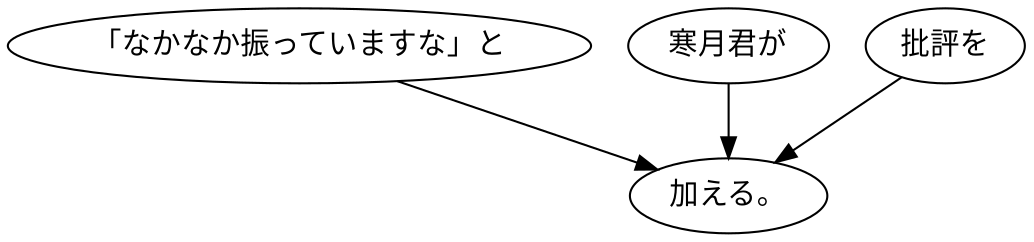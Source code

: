 digraph graph1962 {
	node0 [label="「なかなか振っていますな」と"];
	node1 [label="寒月君が"];
	node2 [label="批評を"];
	node3 [label="加える。"];
	node0 -> node3;
	node1 -> node3;
	node2 -> node3;
}
